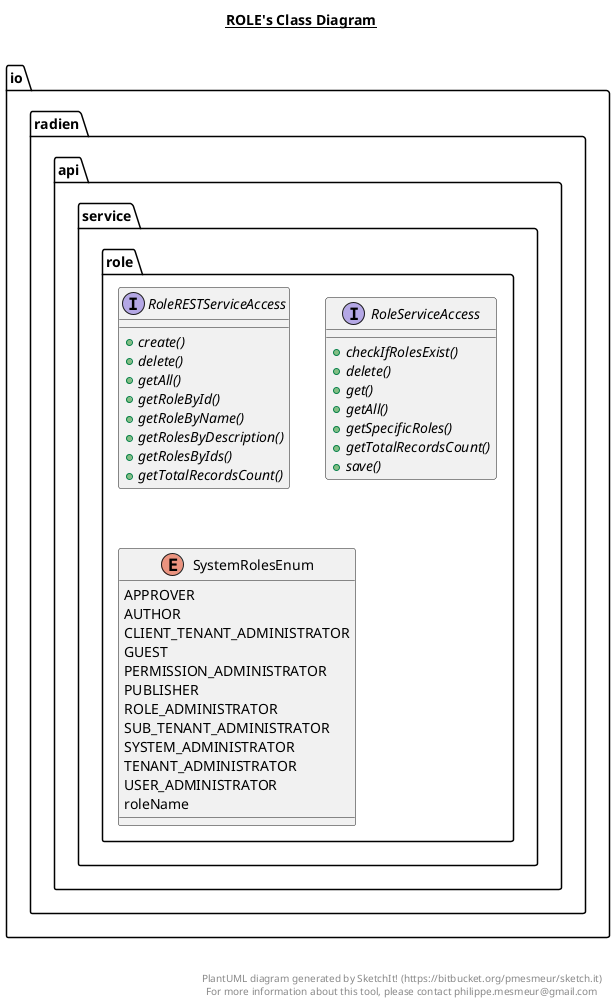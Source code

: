 @startuml

title __ROLE's Class Diagram__\n

  namespace io.radien.api {
    namespace service {
      namespace role {
        interface io.radien.api.service.role.RoleRESTServiceAccess {
            {abstract} + create()
            {abstract} + delete()
            {abstract} + getAll()
            {abstract} + getRoleById()
            {abstract} + getRoleByName()
            {abstract} + getRolesByDescription()
            {abstract} + getRolesByIds()
            {abstract} + getTotalRecordsCount()
        }
      }
    }
  }
  

  namespace io.radien.api {
    namespace service {
      namespace role {
        interface io.radien.api.service.role.RoleServiceAccess {
            {abstract} + checkIfRolesExist()
            {abstract} + delete()
            {abstract} + get()
            {abstract} + getAll()
            {abstract} + getSpecificRoles()
            {abstract} + getTotalRecordsCount()
            {abstract} + save()
        }
      }
    }
  }
  

  namespace io.radien.api {
    namespace service {
      namespace role {
        enum SystemRolesEnum {
          APPROVER
          AUTHOR
          CLIENT_TENANT_ADMINISTRATOR
          GUEST
          PERMISSION_ADMINISTRATOR
          PUBLISHER
          ROLE_ADMINISTRATOR
          SUB_TENANT_ADMINISTRATOR
          SYSTEM_ADMINISTRATOR
          TENANT_ADMINISTRATOR
          USER_ADMINISTRATOR
          roleName
        }
      }
    }
  }
  



right footer


PlantUML diagram generated by SketchIt! (https://bitbucket.org/pmesmeur/sketch.it)
For more information about this tool, please contact philippe.mesmeur@gmail.com
endfooter

@enduml
